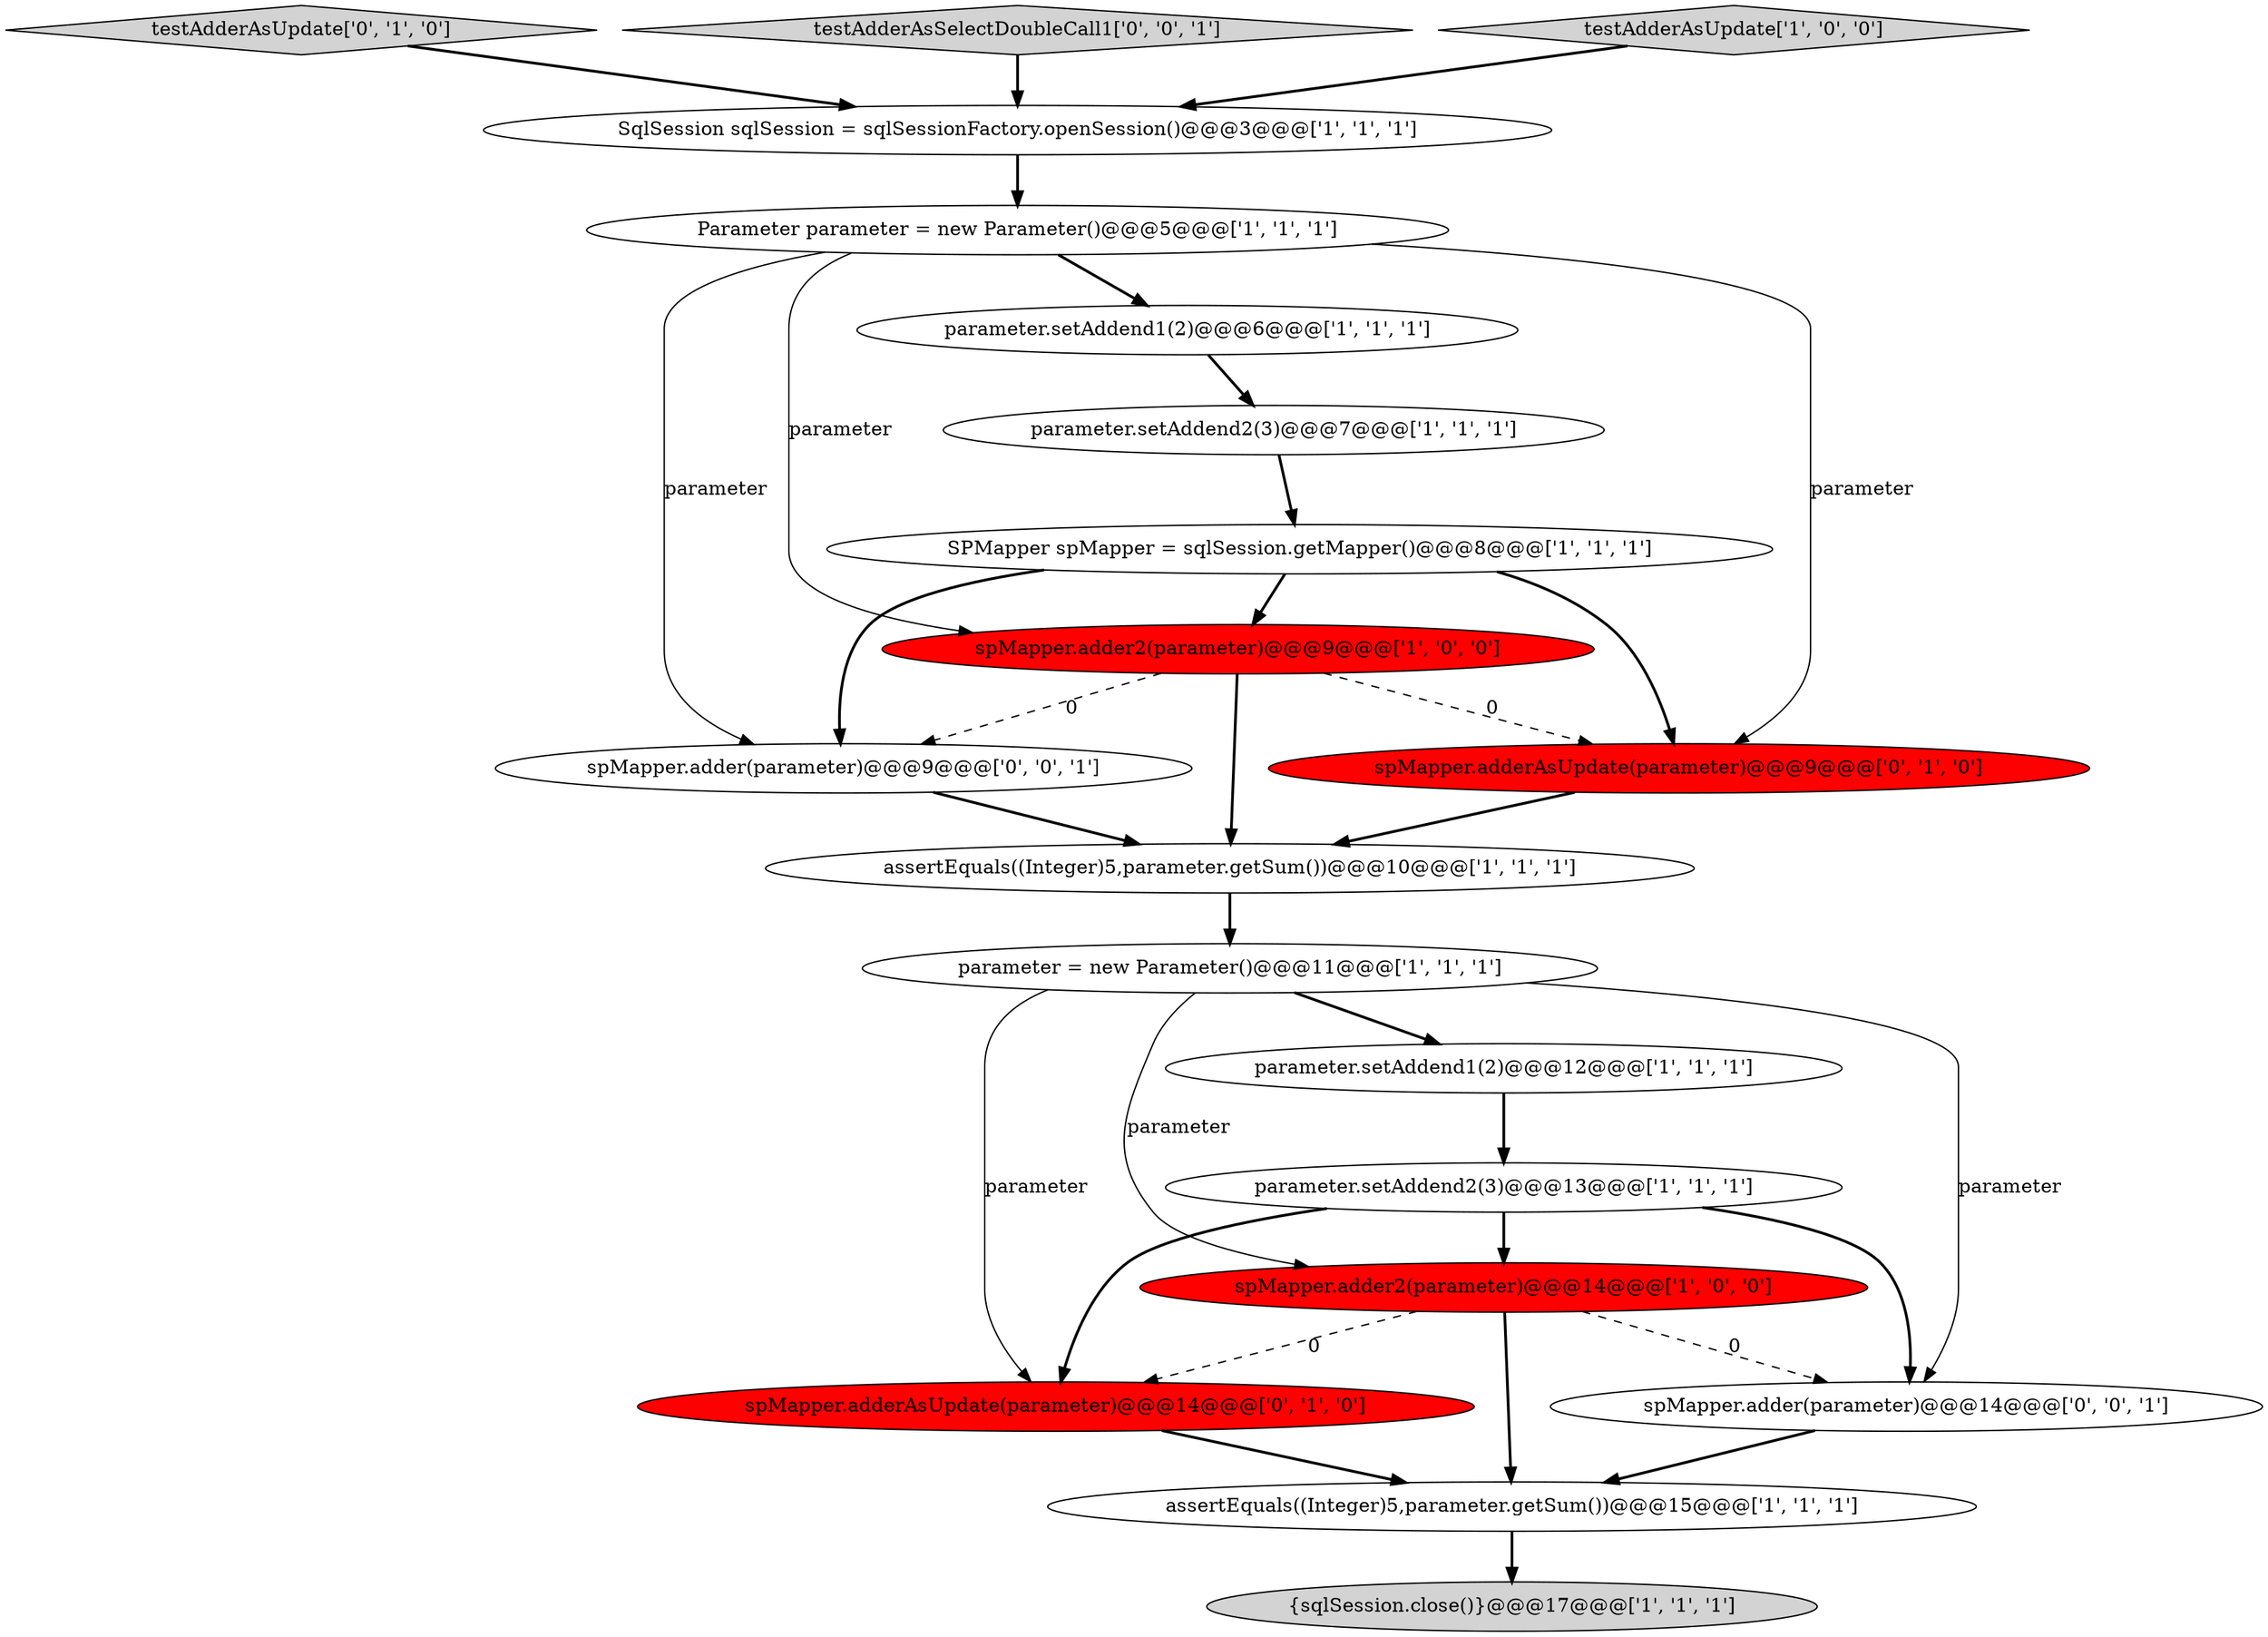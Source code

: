 digraph {
0 [style = filled, label = "spMapper.adder2(parameter)@@@9@@@['1', '0', '0']", fillcolor = red, shape = ellipse image = "AAA1AAABBB1BBB"];
1 [style = filled, label = "parameter.setAddend1(2)@@@12@@@['1', '1', '1']", fillcolor = white, shape = ellipse image = "AAA0AAABBB1BBB"];
5 [style = filled, label = "parameter.setAddend2(3)@@@7@@@['1', '1', '1']", fillcolor = white, shape = ellipse image = "AAA0AAABBB1BBB"];
2 [style = filled, label = "parameter.setAddend2(3)@@@13@@@['1', '1', '1']", fillcolor = white, shape = ellipse image = "AAA0AAABBB1BBB"];
14 [style = filled, label = "spMapper.adderAsUpdate(parameter)@@@9@@@['0', '1', '0']", fillcolor = red, shape = ellipse image = "AAA1AAABBB2BBB"];
15 [style = filled, label = "testAdderAsUpdate['0', '1', '0']", fillcolor = lightgray, shape = diamond image = "AAA0AAABBB2BBB"];
11 [style = filled, label = "parameter.setAddend1(2)@@@6@@@['1', '1', '1']", fillcolor = white, shape = ellipse image = "AAA0AAABBB1BBB"];
8 [style = filled, label = "parameter = new Parameter()@@@11@@@['1', '1', '1']", fillcolor = white, shape = ellipse image = "AAA0AAABBB1BBB"];
7 [style = filled, label = "assertEquals((Integer)5,parameter.getSum())@@@15@@@['1', '1', '1']", fillcolor = white, shape = ellipse image = "AAA0AAABBB1BBB"];
10 [style = filled, label = "assertEquals((Integer)5,parameter.getSum())@@@10@@@['1', '1', '1']", fillcolor = white, shape = ellipse image = "AAA0AAABBB1BBB"];
16 [style = filled, label = "spMapper.adderAsUpdate(parameter)@@@14@@@['0', '1', '0']", fillcolor = red, shape = ellipse image = "AAA1AAABBB2BBB"];
4 [style = filled, label = "spMapper.adder2(parameter)@@@14@@@['1', '0', '0']", fillcolor = red, shape = ellipse image = "AAA1AAABBB1BBB"];
18 [style = filled, label = "spMapper.adder(parameter)@@@14@@@['0', '0', '1']", fillcolor = white, shape = ellipse image = "AAA0AAABBB3BBB"];
17 [style = filled, label = "testAdderAsSelectDoubleCall1['0', '0', '1']", fillcolor = lightgray, shape = diamond image = "AAA0AAABBB3BBB"];
12 [style = filled, label = "SPMapper spMapper = sqlSession.getMapper()@@@8@@@['1', '1', '1']", fillcolor = white, shape = ellipse image = "AAA0AAABBB1BBB"];
6 [style = filled, label = "Parameter parameter = new Parameter()@@@5@@@['1', '1', '1']", fillcolor = white, shape = ellipse image = "AAA0AAABBB1BBB"];
9 [style = filled, label = "SqlSession sqlSession = sqlSessionFactory.openSession()@@@3@@@['1', '1', '1']", fillcolor = white, shape = ellipse image = "AAA0AAABBB1BBB"];
13 [style = filled, label = "{sqlSession.close()}@@@17@@@['1', '1', '1']", fillcolor = lightgray, shape = ellipse image = "AAA0AAABBB1BBB"];
3 [style = filled, label = "testAdderAsUpdate['1', '0', '0']", fillcolor = lightgray, shape = diamond image = "AAA0AAABBB1BBB"];
19 [style = filled, label = "spMapper.adder(parameter)@@@9@@@['0', '0', '1']", fillcolor = white, shape = ellipse image = "AAA0AAABBB3BBB"];
7->13 [style = bold, label=""];
4->18 [style = dashed, label="0"];
4->16 [style = dashed, label="0"];
8->16 [style = solid, label="parameter"];
0->19 [style = dashed, label="0"];
17->9 [style = bold, label=""];
8->18 [style = solid, label="parameter"];
16->7 [style = bold, label=""];
14->10 [style = bold, label=""];
2->18 [style = bold, label=""];
19->10 [style = bold, label=""];
6->19 [style = solid, label="parameter"];
12->0 [style = bold, label=""];
2->4 [style = bold, label=""];
8->4 [style = solid, label="parameter"];
4->7 [style = bold, label=""];
6->0 [style = solid, label="parameter"];
9->6 [style = bold, label=""];
3->9 [style = bold, label=""];
8->1 [style = bold, label=""];
0->14 [style = dashed, label="0"];
11->5 [style = bold, label=""];
0->10 [style = bold, label=""];
10->8 [style = bold, label=""];
5->12 [style = bold, label=""];
15->9 [style = bold, label=""];
6->11 [style = bold, label=""];
12->14 [style = bold, label=""];
6->14 [style = solid, label="parameter"];
1->2 [style = bold, label=""];
12->19 [style = bold, label=""];
18->7 [style = bold, label=""];
2->16 [style = bold, label=""];
}
